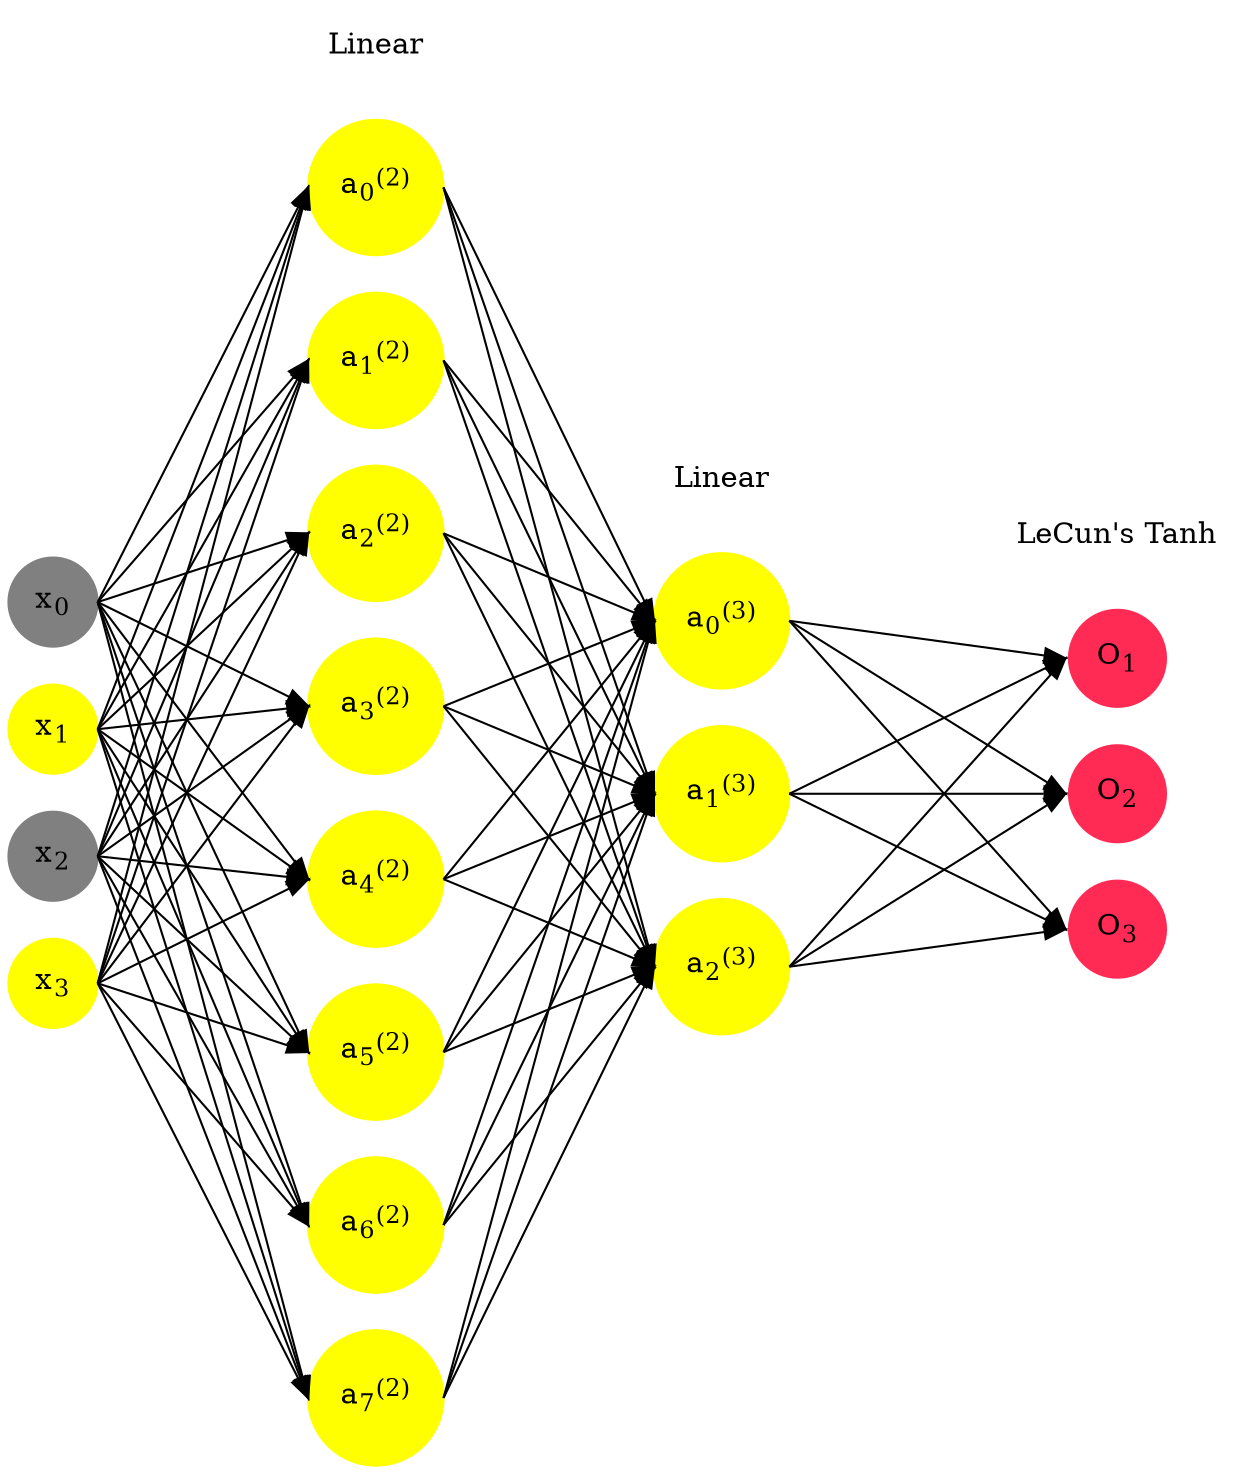 digraph G {
	rankdir = LR;
	splines=false;
	edge[style=invis];
	ranksep= 1.4;
	{
	node [shape=circle, color="0.1667, 0.0, 0.5", style=filled, fillcolor="0.1667, 0.0, 0.5"];
	x0 [label=<x<sub>0</sub>>];
	}
	{
	node [shape=circle, color="0.1667, 1.0, 1.0", style=filled, fillcolor="0.1667, 1.0, 1.0"];
	x1 [label=<x<sub>1</sub>>];
	}
	{
	node [shape=circle, color="0.1667, 0.0, 0.5", style=filled, fillcolor="0.1667, 0.0, 0.5"];
	x2 [label=<x<sub>2</sub>>];
	}
	{
	node [shape=circle, color="0.1667, 1.0, 1.0", style=filled, fillcolor="0.1667, 1.0, 1.0"];
	x3 [label=<x<sub>3</sub>>];
	}
	{
	node [shape=circle, color="0.1667, 3.655165, 2.327582", style=filled, fillcolor="0.1667, 3.655165, 2.327582"];
	a02 [label=<a<sub>0</sub><sup>(2)</sup>>];
	}
	{
	node [shape=circle, color="0.1667, 2.348678, 1.674339", style=filled, fillcolor="0.1667, 2.348678, 1.674339"];
	a12 [label=<a<sub>1</sub><sup>(2)</sup>>];
	}
	{
	node [shape=circle, color="0.1667, 5.605842, 3.302921", style=filled, fillcolor="0.1667, 5.605842, 3.302921"];
	a22 [label=<a<sub>2</sub><sup>(2)</sup>>];
	}
	{
	node [shape=circle, color="0.1667, 1.273082, 1.136541", style=filled, fillcolor="0.1667, 1.273082, 1.136541"];
	a32 [label=<a<sub>3</sub><sup>(2)</sup>>];
	}
	{
	node [shape=circle, color="0.1667, 2.072434, 1.536217", style=filled, fillcolor="0.1667, 2.072434, 1.536217"];
	a42 [label=<a<sub>4</sub><sup>(2)</sup>>];
	}
	{
	node [shape=circle, color="0.1667, 1.247597, 1.123799", style=filled, fillcolor="0.1667, 1.247597, 1.123799"];
	a52 [label=<a<sub>5</sub><sup>(2)</sup>>];
	}
	{
	node [shape=circle, color="0.1667, 2.251244, 1.625622", style=filled, fillcolor="0.1667, 2.251244, 1.625622"];
	a62 [label=<a<sub>6</sub><sup>(2)</sup>>];
	}
	{
	node [shape=circle, color="0.1667, 2.221486, 1.610743", style=filled, fillcolor="0.1667, 2.221486, 1.610743"];
	a72 [label=<a<sub>7</sub><sup>(2)</sup>>];
	}
	{
	node [shape=circle, color="0.1667, 11.077315, 6.038658", style=filled, fillcolor="0.1667, 11.077315, 6.038658"];
	a03 [label=<a<sub>0</sub><sup>(3)</sup>>];
	}
	{
	node [shape=circle, color="0.1667, 7.320502, 4.160251", style=filled, fillcolor="0.1667, 7.320502, 4.160251"];
	a13 [label=<a<sub>1</sub><sup>(3)</sup>>];
	}
	{
	node [shape=circle, color="0.1667, 25.417114, 13.208557", style=filled, fillcolor="0.1667, 25.417114, 13.208557"];
	a23 [label=<a<sub>2</sub><sup>(3)</sup>>];
	}
	{
	node [shape=circle, color="0.9667, 0.83, 1.0", style=filled, fillcolor="0.9667, 0.83, 1.0"];
	O1 [label=<O<sub>1</sub>>];
	}
	{
	node [shape=circle, color="0.9667, 0.83, 1.0", style=filled, fillcolor="0.9667, 0.83, 1.0"];
	O2 [label=<O<sub>2</sub>>];
	}
	{
	node [shape=circle, color="0.9667, 0.83, 1.0", style=filled, fillcolor="0.9667, 0.83, 1.0"];
	O3 [label=<O<sub>3</sub>>];
	}
	{
	rank=same;
	x0->x1->x2->x3;
	}
	{
	rank=same;
	a02->a12->a22->a32->a42->a52->a62->a72;
	}
	{
	rank=same;
	a03->a13->a23;
	}
	{
	rank=same;
	O1->O2->O3;
	}
	l1 [shape=plaintext,label="Linear"];
	l1->a02;
	{rank=same; l1;a02};
	l2 [shape=plaintext,label="Linear"];
	l2->a03;
	{rank=same; l2;a03};
	l3 [shape=plaintext,label="LeCun's Tanh"];
	l3->O1;
	{rank=same; l3;O1};
edge[style=solid, tailport=e, headport=w];
	{x0;x1;x2;x3} -> {a02;a12;a22;a32;a42;a52;a62;a72};
	{a02;a12;a22;a32;a42;a52;a62;a72} -> {a03;a13;a23};
	{a03;a13;a23} -> {O1,O2,O3};
}